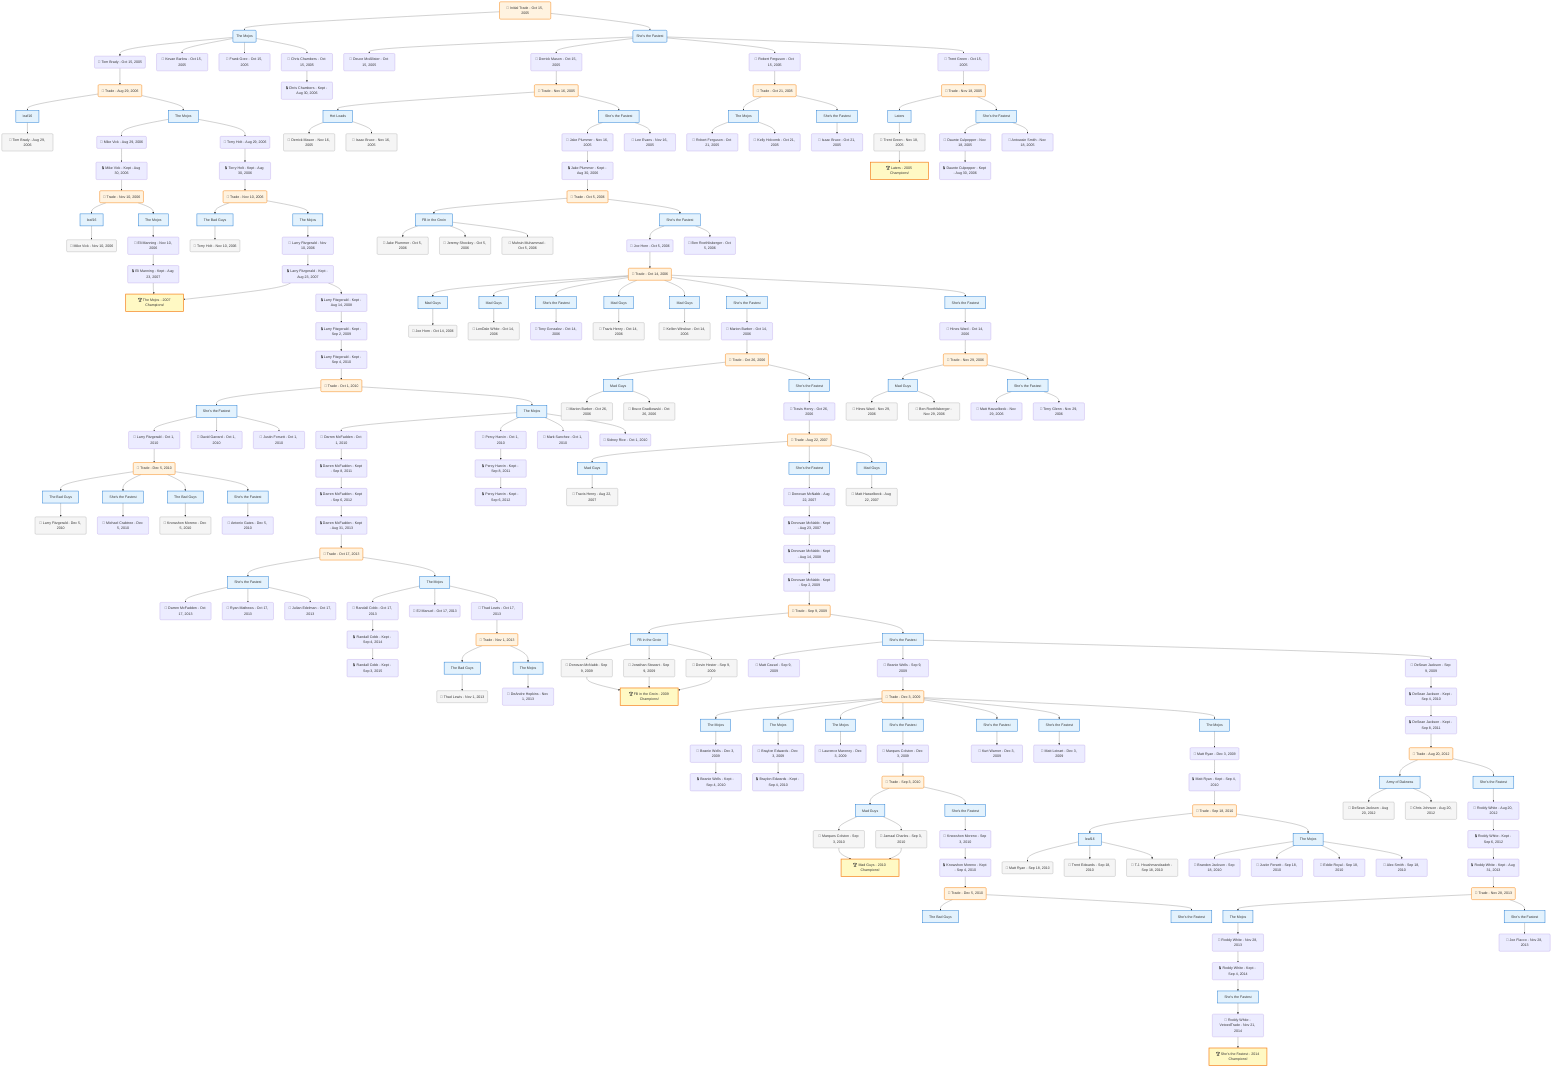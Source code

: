 flowchart TD

    TRADE_MAIN("🔄 Initial Trade - Oct 15, 2005")
    TEAM_1("The Mojos")
    TEAM_2("She's the Fastest")
    NODE_8b33942d-0a32-467b-8e67-02066c38937a("🔄 Tom Brady - Oct 15, 2005")
    TRADE_4b4200bc-f4f8-4c0a-91e9-3bcf023a19fc_3("🔄 Trade - Aug 29, 2006")
    TEAM_66fb98f4-89a7-45f9-893a-b41d71e6249d_4["leaf16"]
    NODE_3b5c6ad6-6bc1-4c4a-9de7-34666e225c10("🔄 Tom Brady - Aug 29, 2006")
    TEAM_bbe2d0ad-54cf-4c22-be82-b2a5f262a157_5["The Mojos"]
    NODE_a84b1339-2222-46b2-afd2-1d93bebc3e81("🔄 Mike Vick - Aug 29, 2006")
    NODE_e09a943c-439e-4874-97cc-27a0539849ee("🔒 Mike Vick - Kept - Aug 30, 2006")
    TRADE_109bf4b3-f180-4367-966c-50c83ec2490f_6("🔄 Trade - Nov 10, 2006")
    TEAM_66fb98f4-89a7-45f9-893a-b41d71e6249d_7["leaf16"]
    NODE_f2609826-7228-491b-8c05-aa4dc79f68f8("🔄 Mike Vick - Nov 10, 2006")
    TEAM_bbe2d0ad-54cf-4c22-be82-b2a5f262a157_8["The Mojos"]
    NODE_25c0e312-1d80-422f-b66e-ea37f6225fb5("🔄 Eli Manning - Nov 10, 2006")
    NODE_710a7036-8feb-4856-86b9-8554d5786d8b("🔒 Eli Manning - Kept - Aug 23, 2007")
    CHAMP_bbe2d0ad-54cf-4c22-be82-b2a5f262a157_2007["🏆 The Mojos - 2007 Champions!"]
    NODE_731880e4-cb9b-41c6-ba9e-4b35c4064782("🔄 Torry Holt - Aug 29, 2006")
    NODE_15247276-3382-46fb-aa1a-183d84bb0e5d("🔒 Torry Holt - Kept - Aug 30, 2006")
    TRADE_553b179f-cd1e-435a-9f58-73cabe07cfb3_9("🔄 Trade - Nov 10, 2006")
    TEAM_b2220d1a-ff75-4622-9757-09978901110f_10["The Bad Guys"]
    NODE_5913711f-565c-4557-a6b6-703a0e148e7a("🔄 Torry Holt - Nov 10, 2006")
    TEAM_bbe2d0ad-54cf-4c22-be82-b2a5f262a157_11["The Mojos"]
    NODE_f43d9966-ec93-493a-bf1f-a57647503df6("🔄 Larry Fitzgerald - Nov 10, 2006")
    NODE_e3de0f00-da8f-4d74-a807-e42afaf8d1ed("🔒 Larry Fitzgerald - Kept - Aug 23, 2007")
    NODE_28625c3f-2ed6-4494-a276-d2f7de5e6cdc("🔒 Larry Fitzgerald - Kept - Aug 14, 2008")
    NODE_182f6459-7248-4dd9-b247-d6f17058763b("🔒 Larry Fitzgerald - Kept - Sep 2, 2009")
    NODE_a7973547-9208-4aa1-ad35-38cf3dc7f497("🔒 Larry Fitzgerald - Kept - Sep 4, 2010")
    TRADE_b912a7e1-f712-428f-b96f-f4ca751967c5_12("🔄 Trade - Oct 1, 2010")
    TEAM_4449259f-64af-44fd-9235-1facc0926234_13["She's the Fastest"]
    NODE_d82edf8c-a777-4f74-b05d-178830a17663("🔄 Larry Fitzgerald - Oct 1, 2010")
    TRADE_7079c566-1aef-449d-80e3-81013e223777_14("🔄 Trade - Dec 5, 2010")
    TEAM_b2220d1a-ff75-4622-9757-09978901110f_15["The Bad Guys"]
    NODE_fbf9d819-d0b8-4ee4-afe1-0b279afe083d("🔄 Larry Fitzgerald - Dec 5, 2010")
    TEAM_4449259f-64af-44fd-9235-1facc0926234_16["She's the Fastest"]
    NODE_3f49242f-c13a-4378-b163-959d8092b13e("🔄 Michael Crabtree - Dec 5, 2010")
    TEAM_b2220d1a-ff75-4622-9757-09978901110f_17["The Bad Guys"]
    NODE_e3eeb034-e4c6-4be5-a812-b2c48eba0d53("🔄 Knowshon Moreno - Dec 5, 2010")
    TEAM_4449259f-64af-44fd-9235-1facc0926234_18["She's the Fastest"]
    NODE_e2188277-78ab-4766-9782-da39ab3295ef("🔄 Antonio Gates - Dec 5, 2010")
    NODE_949e5354-5967-4fa6-b67a-55ce24647446("🔄 David Garrard - Oct 1, 2010")
    NODE_85957a1a-4a31-4091-be02-d15f3e4c6ec6("🔄 Justin Forsett - Oct 1, 2010")
    TEAM_bbe2d0ad-54cf-4c22-be82-b2a5f262a157_19["The Mojos"]
    NODE_b503a368-d959-4481-81c6-0c91653820ea("🔄 Darren McFadden - Oct 1, 2010")
    NODE_1e66d3f2-a4e9-4c56-ac69-2a0532061193("🔒 Darren McFadden - Kept - Sep 8, 2011")
    NODE_85fd0ddf-e8e8-45e7-8114-54ae3e83b693("🔒 Darren McFadden - Kept - Sep 6, 2012")
    NODE_ed4f642a-6143-4489-834f-2eada703da8d("🔒 Darren McFadden - Kept - Aug 31, 2013")
    TRADE_fcf10500-db02-46a8-9a89-c4a2d85815fc_20("🔄 Trade - Oct 17, 2013")
    TEAM_4449259f-64af-44fd-9235-1facc0926234_21["She's the Fastest"]
    NODE_e0606256-17cf-4b6e-a9c9-649c69a2e1f5("🔄 Darren McFadden - Oct 17, 2013")
    NODE_dbb052b9-7c33-4309-8cf1-635d44e8929f("🔄 Ryan Mathews - Oct 17, 2013")
    NODE_f4da4534-c65e-4015-90d4-99025dc618f4("🔄 Julian Edelman - Oct 17, 2013")
    TEAM_bbe2d0ad-54cf-4c22-be82-b2a5f262a157_22["The Mojos"]
    NODE_c9c07495-9341-48a1-9037-3a2f269c5633("🔄 Randall Cobb - Oct 17, 2013")
    NODE_599446cb-453b-4fa0-9722-ef2ea988e862("🔒 Randall Cobb - Kept - Sep 4, 2014")
    NODE_3468982c-1bdb-491c-974c-b98b632da158("🔒 Randall Cobb - Kept - Sep 3, 2015")
    NODE_9064ca18-2fbc-44cf-a0ca-6489e618ef0e("🔄 EJ Manuel - Oct 17, 2013")
    NODE_3f7a46b8-b3e8-43a4-b9dc-7647ac155a92("🔄 Thad Lewis - Oct 17, 2013")
    TRADE_01cecce7-cf44-4d89-80e9-3f971004b6f3_23("🔄 Trade - Nov 1, 2013")
    TEAM_b2220d1a-ff75-4622-9757-09978901110f_24["The Bad Guys"]
    NODE_05a77ff3-0f86-4627-b21e-edbadb171cc0("🔄 Thad Lewis - Nov 1, 2013")
    TEAM_bbe2d0ad-54cf-4c22-be82-b2a5f262a157_25["The Mojos"]
    NODE_b532eb5d-66b5-421b-8217-c60a7dbd7cd4("🔄 DeAndre Hopkins - Nov 1, 2013")
    NODE_45443069-9936-4f80-9a63-3de717fa9d3c("🔄 Percy Harvin - Oct 1, 2010")
    NODE_50823ba7-04fb-430e-90ed-ee4c9e4271e4("🔒 Percy Harvin - Kept - Sep 8, 2011")
    NODE_af9777ac-99ff-4f9d-8fd6-c89871de65a2("🔒 Percy Harvin - Kept - Sep 6, 2012")
    NODE_c78877d5-09d8-421e-96de-93ea06634f23("🔄 Mark Sanchez - Oct 1, 2010")
    NODE_182ca3fb-4bcb-46b2-a0d5-ed597f5ca5c0("🔄 Sidney Rice - Oct 1, 2010")
    NODE_7b796b96-f948-4ab7-80ca-1763b1f70b23("🔄 Deuce McAllister - Oct 15, 2005")
    NODE_b95df2c3-bb8a-4c0a-b8d9-2f98268c8636("🔄 Derrick Mason - Oct 15, 2005")
    TRADE_481a314d-2bf1-4e89-b525-27336309fb27_26("🔄 Trade - Nov 16, 2005")
    TEAM_8e9f18ff-62c3-40e8-bb10-32f74cf4ee33_27["Hot Loads"]
    NODE_b6e4e873-9023-4563-8c44-ce1008afc077("🔄 Derrick Mason - Nov 16, 2005")
    NODE_91e1931d-f9b7-453e-aa07-7162e3caa4c2("🔄 Isaac Bruce - Nov 16, 2005")
    TEAM_4449259f-64af-44fd-9235-1facc0926234_28["She's the Fastest"]
    NODE_dd9740e3-ccfd-4b02-bbff-1935a00722bb("🔄 Jake Plummer - Nov 16, 2005")
    NODE_9fabe81e-5e0c-42d7-8375-c211189eb514("🔒 Jake Plummer - Kept - Aug 30, 2006")
    TRADE_ec8047e7-9914-4c8f-8182-dfe15f74e699_29("🔄 Trade - Oct 5, 2006")
    TEAM_f483ecf1-cd17-4991-854b-e52dfc957b45_30["FB in the Groin"]
    NODE_69ecdbbe-6332-4926-9a78-c7965cbc96dc("🔄 Jake Plummer - Oct 5, 2006")
    NODE_c57e70ab-6f35-4286-b3f0-13b79a160e15("🔄 Jeremy Shockey - Oct 5, 2006")
    NODE_444c6e1b-4de0-497e-bb5f-f65850abe6c6("🔄 Muhsin Muhammad - Oct 5, 2006")
    TEAM_4449259f-64af-44fd-9235-1facc0926234_31["She's the Fastest"]
    NODE_b3d96c99-6169-4838-a146-0ccb6553a40f("🔄 Joe Horn - Oct 5, 2006")
    TRADE_ce20ada5-488c-42bb-81ff-654bf10c775e_32("🔄 Trade - Oct 14, 2006")
    TEAM_f5908944-6efd-40eb-af54-6c53004e0e2f_33["Mad Guys"]
    NODE_2d5e163c-cf82-4f0c-b2b0-928482ea4ad2("🔄 Joe Horn - Oct 14, 2006")
    TEAM_f5908944-6efd-40eb-af54-6c53004e0e2f_34["Mad Guys"]
    NODE_f2a49ad0-9bef-4fd1-94ed-61651a84658b("🔄 LenDale White - Oct 14, 2006")
    TEAM_4449259f-64af-44fd-9235-1facc0926234_35["She's the Fastest"]
    NODE_318494ea-3c4e-4311-aae1-6262e1d62dd2("🔄 Tony Gonzalez - Oct 14, 2006")
    TEAM_f5908944-6efd-40eb-af54-6c53004e0e2f_36["Mad Guys"]
    NODE_282956be-e712-4df6-843a-9d92485c0ae4("🔄 Travis Henry - Oct 14, 2006")
    TEAM_f5908944-6efd-40eb-af54-6c53004e0e2f_37["Mad Guys"]
    NODE_226cc31f-fa1b-4444-9edd-d799c92a88af("🔄 Kellen Winslow - Oct 14, 2006")
    TEAM_4449259f-64af-44fd-9235-1facc0926234_38["She's the Fastest"]
    NODE_76fc29b7-369e-4798-8eac-eaa63e814539("🔄 Marion Barber - Oct 14, 2006")
    TRADE_5d3bc4a9-4882-4228-a856-7e54ae8aafc2_39("🔄 Trade - Oct 26, 2006")
    TEAM_f5908944-6efd-40eb-af54-6c53004e0e2f_40["Mad Guys"]
    NODE_1977b820-e794-4826-a87e-c7ab3bffeb05("🔄 Marion Barber - Oct 26, 2006")
    NODE_48b9675f-7bae-44b9-a520-04d629791a34("🔄 Bruce Gradkowski - Oct 26, 2006")
    TEAM_4449259f-64af-44fd-9235-1facc0926234_41["She's the Fastest"]
    NODE_6372070f-eeba-4284-a58b-94618802e524("🔄 Travis Henry - Oct 26, 2006")
    TRADE_308eb20b-53a3-4f9b-966d-71bfd7563fae_42("🔄 Trade - Aug 22, 2007")
    TEAM_f5908944-6efd-40eb-af54-6c53004e0e2f_43["Mad Guys"]
    NODE_5040ed8f-9252-42e7-8404-b38608ad1d57("🔄 Travis Henry - Aug 22, 2007")
    TEAM_4449259f-64af-44fd-9235-1facc0926234_44["She's the Fastest"]
    NODE_785862b2-4564-4496-aacf-45ba6c83093f("🔄 Donovan McNabb - Aug 22, 2007")
    NODE_6d0e067b-138d-4c48-a5a8-b1066288bdf3("🔒 Donovan McNabb - Kept - Aug 23, 2007")
    NODE_f4f33216-fc5e-425e-a2da-c957a8101213("🔒 Donovan McNabb - Kept - Aug 14, 2008")
    NODE_566b66a0-df77-4a32-a603-975b992e6062("🔒 Donovan McNabb - Kept - Sep 2, 2009")
    TRADE_d64744f2-649c-41d8-81d6-cb12408f9a20_45("🔄 Trade - Sep 9, 2009")
    TEAM_f483ecf1-cd17-4991-854b-e52dfc957b45_46["FB in the Groin"]
    NODE_3128e3d6-ada1-4ddc-99ad-add55e2d292b("🔄 Donovan McNabb - Sep 9, 2009")
    CHAMP_f483ecf1-cd17-4991-854b-e52dfc957b45_2009["🏆 FB in the Groin - 2009 Champions!"]
    NODE_15682633-4c98-4792-b4d5-ef220e682543("🔄 Jonathan Stewart - Sep 9, 2009")
    NODE_2506304d-9aeb-4778-8bbb-feb1241129b8("🔄 Devin Hester - Sep 9, 2009")
    TEAM_4449259f-64af-44fd-9235-1facc0926234_47["She's the Fastest"]
    NODE_da366052-1793-4ec3-aeef-e2d58fcebf07("🔄 Matt Cassel - Sep 9, 2009")
    NODE_6dd1fdfd-8b13-4c36-b124-f5bc0932f73f("🔄 Beanie Wells - Sep 9, 2009")
    TRADE_e8c7b327-7c15-4132-8918-1ccb803d3cb3_48("🔄 Trade - Dec 3, 2009")
    TEAM_bbe2d0ad-54cf-4c22-be82-b2a5f262a157_49["The Mojos"]
    NODE_fb21570f-4fa7-4277-b242-752759ecd6ca("🔄 Beanie Wells - Dec 3, 2009")
    NODE_8c91506f-452a-42e9-95e9-16b27182ce5f("🔒 Beanie Wells - Kept - Sep 4, 2010")
    TEAM_bbe2d0ad-54cf-4c22-be82-b2a5f262a157_50["The Mojos"]
    NODE_8ad98370-e765-4528-899b-039fc791b409("🔄 Braylon Edwards - Dec 3, 2009")
    NODE_0a4c2ffa-7302-48b4-9754-171fc5704b60("🔒 Braylon Edwards - Kept - Sep 4, 2010")
    TEAM_bbe2d0ad-54cf-4c22-be82-b2a5f262a157_51["The Mojos"]
    NODE_16e44121-7fef-4e60-a4d8-39d87a019805("🔄 Laurence Maroney - Dec 3, 2009")
    TEAM_4449259f-64af-44fd-9235-1facc0926234_52["She's the Fastest"]
    NODE_8f183324-b3dc-46b4-bbe0-76f206cb24ee("🔄 Marques Colston - Dec 3, 2009")
    TRADE_664c0593-08b2-4014-96b5-f9505dd0abcf_53("🔄 Trade - Sep 3, 2010")
    TEAM_f5908944-6efd-40eb-af54-6c53004e0e2f_54["Mad Guys"]
    NODE_95e1e39b-1714-410c-9892-ac5cc4bc5223("🔄 Marques Colston - Sep 3, 2010")
    CHAMP_f5908944-6efd-40eb-af54-6c53004e0e2f_2010["🏆 Mad Guys - 2010 Champions!"]
    NODE_281c90e5-f919-4693-8733-eee9f5c6f6da("🔄 Jamaal Charles - Sep 3, 2010")
    TEAM_4449259f-64af-44fd-9235-1facc0926234_55["She's the Fastest"]
    NODE_fd02085d-71ad-46e1-b7cc-06f45da9eb89("🔄 Knowshon Moreno - Sep 3, 2010")
    NODE_27d92d64-f467-4a04-b71b-391a2d495356("🔒 Knowshon Moreno - Kept - Sep 4, 2010")
    TRADE_7079c566-1aef-449d-80e3-81013e223777_56("🔄 Trade - Dec 5, 2010")
    TEAM_b2220d1a-ff75-4622-9757-09978901110f_57["The Bad Guys"]
    TEAM_4449259f-64af-44fd-9235-1facc0926234_58["She's the Fastest"]
    TEAM_4449259f-64af-44fd-9235-1facc0926234_59["She's the Fastest"]
    NODE_6bc2416f-f57e-4b16-8235-be0b7609e651("🔄 Kurt Warner - Dec 3, 2009")
    TEAM_4449259f-64af-44fd-9235-1facc0926234_60["She's the Fastest"]
    NODE_1ef12492-61ee-4b66-bd62-daa01556b535("🔄 Matt Leinart - Dec 3, 2009")
    TEAM_bbe2d0ad-54cf-4c22-be82-b2a5f262a157_61["The Mojos"]
    NODE_7ae52589-c36b-4b14-8fb9-f6b745ba608d("🔄 Matt Ryan - Dec 3, 2009")
    NODE_161c3409-60e1-4aaa-a9c8-78ec3f57e898("🔒 Matt Ryan - Kept - Sep 4, 2010")
    TRADE_4bbf1d58-12a6-4f34-b39a-af8e032b72b1_62("🔄 Trade - Sep 18, 2010")
    TEAM_66fb98f4-89a7-45f9-893a-b41d71e6249d_63["leaf16"]
    NODE_19910a83-4078-4194-bf9c-f51e4dc0a7fe("🔄 Matt Ryan - Sep 18, 2010")
    NODE_e2c3cc88-b1fa-4094-a03a-88fcbc82beda("🔄 Trent Edwards - Sep 18, 2010")
    NODE_5d7f1b23-3cbe-40d1-8a53-cfabf2c11ae7("🔄 T.J. Houshmandzadeh - Sep 18, 2010")
    TEAM_bbe2d0ad-54cf-4c22-be82-b2a5f262a157_64["The Mojos"]
    NODE_787723d5-5196-4781-83d5-7baf38a62a57("🔄 Brandon Jackson - Sep 18, 2010")
    NODE_265a865d-2e60-4f9e-8250-bc06479d8608("🔄 Justin Forsett - Sep 18, 2010")
    NODE_786c9658-b74e-4b67-b7ad-c6db74f9a065("🔄 Eddie Royal - Sep 18, 2010")
    NODE_f5beb189-2b39-41a8-8a01-d03d8829c310("🔄 Alex Smith - Sep 18, 2010")
    NODE_620b330b-81b8-4a9f-9476-febda8d1f7e0("🔄 DeSean Jackson - Sep 9, 2009")
    NODE_4108947d-3fba-4cd0-b690-a74622f6719b("🔒 DeSean Jackson - Kept - Sep 4, 2010")
    NODE_847cf1ae-bc2d-47d1-a1e7-f5ebcd390247("🔒 DeSean Jackson - Kept - Sep 8, 2011")
    TRADE_776f10c8-b633-44f1-9b69-2c1a3e3960a8_65("🔄 Trade - Aug 20, 2012")
    TEAM_40f7599b-e68f-4bf4-9553-bf7e10924635_66["Army of Dakness"]
    NODE_f91646d3-8672-4501-84ce-fee2f323f2a6("🔄 DeSean Jackson - Aug 20, 2012")
    NODE_0b176d9f-318c-441e-bec5-2f4e158dfe93("🔄 Chris Johnson - Aug 20, 2012")
    TEAM_4449259f-64af-44fd-9235-1facc0926234_67["She's the Fastest"]
    NODE_5014c5ff-0cc0-477c-8366-0057daba9002("🔄 Roddy White - Aug 20, 2012")
    NODE_b73ba180-9d18-48a1-b198-dd22f915a95f("🔒 Roddy White - Kept - Sep 6, 2012")
    NODE_3bb6ed06-96a5-4ace-89d9-8d7919d0dae1("🔒 Roddy White - Kept - Aug 31, 2013")
    TRADE_0ded9ddb-c05f-4690-885f-7c5615a42e55_68("🔄 Trade - Nov 28, 2013")
    TEAM_bbe2d0ad-54cf-4c22-be82-b2a5f262a157_69["The Mojos"]
    NODE_4f5d45ce-ecc7-4ae4-a143-0b055f240c09("🔄 Roddy White - Nov 28, 2013")
    NODE_a1f67030-e285-43fa-a007-7bc0e573655e("🔒 Roddy White - Kept - Sep 4, 2014")
    TEAM_4449259f-64af-44fd-9235-1facc0926234_70["She's the Fastest"]
    NODE_3ee4cb8a-9d7d-4301-bf15-53b630ff2cbd("🔹 Roddy White - VetoedTrade - Nov 21, 2014")
    CHAMP_4449259f-64af-44fd-9235-1facc0926234_2014["🏆 She's the Fastest - 2014 Champions!"]
    TEAM_4449259f-64af-44fd-9235-1facc0926234_71["She's the Fastest"]
    NODE_d8b30ecd-e75e-4fa9-a32d-edb51a22a96e("🔄 Joe Flacco - Nov 28, 2013")
    TEAM_f5908944-6efd-40eb-af54-6c53004e0e2f_72["Mad Guys"]
    NODE_06b4815b-97ba-4f51-8303-f5cfed55f7a3("🔄 Matt Hasselbeck - Aug 22, 2007")
    TEAM_4449259f-64af-44fd-9235-1facc0926234_73["She's the Fastest"]
    NODE_fd2f47c1-8ed6-4c4d-92c5-fa95074e6f3b("🔄 Hines Ward - Oct 14, 2006")
    TRADE_06fb8c3a-33af-4b79-ab48-d50c700a376b_74("🔄 Trade - Nov 29, 2006")
    TEAM_f5908944-6efd-40eb-af54-6c53004e0e2f_75["Mad Guys"]
    NODE_bdd103d9-e937-4bd8-b04e-546096a292a3("🔄 Hines Ward - Nov 29, 2006")
    NODE_58f26ffa-7c76-48c0-a511-e4ad4db00d53("🔄 Ben Roethlisberger - Nov 29, 2006")
    TEAM_4449259f-64af-44fd-9235-1facc0926234_76["She's the Fastest"]
    NODE_ba802b4a-92bf-43a5-ba4e-92405ba533ed("🔄 Matt Hasselbeck - Nov 29, 2006")
    NODE_26eb6b05-5762-4b25-8cba-d62d74e4bc48("🔄 Terry Glenn - Nov 29, 2006")
    NODE_5641278b-5d11-44ac-bd94-4078d5654562("🔄 Ben Roethlisberger - Oct 5, 2006")
    NODE_920ec44a-401f-4b74-b240-5a0ec0fbc8bb("🔄 Lee Evans - Nov 16, 2005")
    NODE_6b9d65bd-2e53-465e-a1ab-468244ef1558("🔄 Robert Ferguson - Oct 15, 2005")
    TRADE_1cf50cbf-9ec0-4288-a07c-24c63552f784_77("🔄 Trade - Oct 21, 2005")
    TEAM_bbe2d0ad-54cf-4c22-be82-b2a5f262a157_78["The Mojos"]
    NODE_fe76140e-27cf-4bd3-b9b3-c917e074d4b9("🔄 Robert Ferguson - Oct 21, 2005")
    NODE_2231d014-4a4b-411d-8997-bd39ce98bf2c("🔄 Kelly Holcomb - Oct 21, 2005")
    TEAM_4449259f-64af-44fd-9235-1facc0926234_79["She's the Fastest"]
    NODE_e17e06b6-a265-45cc-89e7-a0e8c9608cac("🔄 Isaac Bruce - Oct 21, 2005")
    NODE_fde3e885-4394-421c-aec6-8300e3bdc0b1("🔄 Trent Green - Oct 15, 2005")
    TRADE_827e2df3-a5f0-440e-b717-91eaebf821cd_80("🔄 Trade - Nov 18, 2005")
    TEAM_825928a9-7194-43aa-b7ae-fc78c2510b16_81["Laters"]
    NODE_e596635c-f617-4bfe-a16b-8d4585549004("🔄 Trent Green - Nov 18, 2005")
    CHAMP_825928a9-7194-43aa-b7ae-fc78c2510b16_2005["🏆 Laters - 2005 Champions!"]
    TEAM_4449259f-64af-44fd-9235-1facc0926234_82["She's the Fastest"]
    NODE_5ab5eff2-8bb5-4004-b255-51849d4c8465("🔄 Daunte Culpepper - Nov 18, 2005")
    NODE_669e3933-9be8-430f-9abd-a64c20c79f47("🔒 Daunte Culpepper - Kept - Aug 30, 2006")
    NODE_5cb43d92-7613-4633-8131-e1f703ca05ea("🔄 Antowain Smith - Nov 18, 2005")
    NODE_b74de993-7349-4e20-ae5c-8f8462f831ff("🔄 Kevan Barlow - Oct 15, 2005")
    NODE_d84435b0-f7f9-494c-a91c-c4f75add7031("🔄 Frank Gore - Oct 15, 2005")
    NODE_5d13be28-54e5-4ffc-8e48-d3a0c871123f("🔄 Chris Chambers - Oct 15, 2005")
    NODE_45c2ddb3-c1e7-4b22-9ce9-e7a54ad23562("🔒 Chris Chambers - Kept - Aug 30, 2006")

    TRADE_MAIN --> TEAM_1
    TRADE_MAIN --> TEAM_2
    TEAM_1 --> NODE_8b33942d-0a32-467b-8e67-02066c38937a
    NODE_8b33942d-0a32-467b-8e67-02066c38937a --> TRADE_4b4200bc-f4f8-4c0a-91e9-3bcf023a19fc_3
    TRADE_4b4200bc-f4f8-4c0a-91e9-3bcf023a19fc_3 --> TEAM_66fb98f4-89a7-45f9-893a-b41d71e6249d_4
    TEAM_66fb98f4-89a7-45f9-893a-b41d71e6249d_4 --> NODE_3b5c6ad6-6bc1-4c4a-9de7-34666e225c10
    TRADE_4b4200bc-f4f8-4c0a-91e9-3bcf023a19fc_3 --> TEAM_bbe2d0ad-54cf-4c22-be82-b2a5f262a157_5
    TEAM_bbe2d0ad-54cf-4c22-be82-b2a5f262a157_5 --> NODE_a84b1339-2222-46b2-afd2-1d93bebc3e81
    NODE_a84b1339-2222-46b2-afd2-1d93bebc3e81 --> NODE_e09a943c-439e-4874-97cc-27a0539849ee
    NODE_e09a943c-439e-4874-97cc-27a0539849ee --> TRADE_109bf4b3-f180-4367-966c-50c83ec2490f_6
    TRADE_109bf4b3-f180-4367-966c-50c83ec2490f_6 --> TEAM_66fb98f4-89a7-45f9-893a-b41d71e6249d_7
    TEAM_66fb98f4-89a7-45f9-893a-b41d71e6249d_7 --> NODE_f2609826-7228-491b-8c05-aa4dc79f68f8
    TRADE_109bf4b3-f180-4367-966c-50c83ec2490f_6 --> TEAM_bbe2d0ad-54cf-4c22-be82-b2a5f262a157_8
    TEAM_bbe2d0ad-54cf-4c22-be82-b2a5f262a157_8 --> NODE_25c0e312-1d80-422f-b66e-ea37f6225fb5
    NODE_25c0e312-1d80-422f-b66e-ea37f6225fb5 --> NODE_710a7036-8feb-4856-86b9-8554d5786d8b
    NODE_710a7036-8feb-4856-86b9-8554d5786d8b --> CHAMP_bbe2d0ad-54cf-4c22-be82-b2a5f262a157_2007
    TEAM_bbe2d0ad-54cf-4c22-be82-b2a5f262a157_5 --> NODE_731880e4-cb9b-41c6-ba9e-4b35c4064782
    NODE_731880e4-cb9b-41c6-ba9e-4b35c4064782 --> NODE_15247276-3382-46fb-aa1a-183d84bb0e5d
    NODE_15247276-3382-46fb-aa1a-183d84bb0e5d --> TRADE_553b179f-cd1e-435a-9f58-73cabe07cfb3_9
    TRADE_553b179f-cd1e-435a-9f58-73cabe07cfb3_9 --> TEAM_b2220d1a-ff75-4622-9757-09978901110f_10
    TEAM_b2220d1a-ff75-4622-9757-09978901110f_10 --> NODE_5913711f-565c-4557-a6b6-703a0e148e7a
    TRADE_553b179f-cd1e-435a-9f58-73cabe07cfb3_9 --> TEAM_bbe2d0ad-54cf-4c22-be82-b2a5f262a157_11
    TEAM_bbe2d0ad-54cf-4c22-be82-b2a5f262a157_11 --> NODE_f43d9966-ec93-493a-bf1f-a57647503df6
    NODE_f43d9966-ec93-493a-bf1f-a57647503df6 --> NODE_e3de0f00-da8f-4d74-a807-e42afaf8d1ed
    NODE_e3de0f00-da8f-4d74-a807-e42afaf8d1ed --> CHAMP_bbe2d0ad-54cf-4c22-be82-b2a5f262a157_2007
    NODE_e3de0f00-da8f-4d74-a807-e42afaf8d1ed --> NODE_28625c3f-2ed6-4494-a276-d2f7de5e6cdc
    NODE_28625c3f-2ed6-4494-a276-d2f7de5e6cdc --> NODE_182f6459-7248-4dd9-b247-d6f17058763b
    NODE_182f6459-7248-4dd9-b247-d6f17058763b --> NODE_a7973547-9208-4aa1-ad35-38cf3dc7f497
    NODE_a7973547-9208-4aa1-ad35-38cf3dc7f497 --> TRADE_b912a7e1-f712-428f-b96f-f4ca751967c5_12
    TRADE_b912a7e1-f712-428f-b96f-f4ca751967c5_12 --> TEAM_4449259f-64af-44fd-9235-1facc0926234_13
    TEAM_4449259f-64af-44fd-9235-1facc0926234_13 --> NODE_d82edf8c-a777-4f74-b05d-178830a17663
    NODE_d82edf8c-a777-4f74-b05d-178830a17663 --> TRADE_7079c566-1aef-449d-80e3-81013e223777_14
    TRADE_7079c566-1aef-449d-80e3-81013e223777_14 --> TEAM_b2220d1a-ff75-4622-9757-09978901110f_15
    TEAM_b2220d1a-ff75-4622-9757-09978901110f_15 --> NODE_fbf9d819-d0b8-4ee4-afe1-0b279afe083d
    TRADE_7079c566-1aef-449d-80e3-81013e223777_14 --> TEAM_4449259f-64af-44fd-9235-1facc0926234_16
    TEAM_4449259f-64af-44fd-9235-1facc0926234_16 --> NODE_3f49242f-c13a-4378-b163-959d8092b13e
    TRADE_7079c566-1aef-449d-80e3-81013e223777_14 --> TEAM_b2220d1a-ff75-4622-9757-09978901110f_17
    TEAM_b2220d1a-ff75-4622-9757-09978901110f_17 --> NODE_e3eeb034-e4c6-4be5-a812-b2c48eba0d53
    TRADE_7079c566-1aef-449d-80e3-81013e223777_14 --> TEAM_4449259f-64af-44fd-9235-1facc0926234_18
    TEAM_4449259f-64af-44fd-9235-1facc0926234_18 --> NODE_e2188277-78ab-4766-9782-da39ab3295ef
    TEAM_4449259f-64af-44fd-9235-1facc0926234_13 --> NODE_949e5354-5967-4fa6-b67a-55ce24647446
    TEAM_4449259f-64af-44fd-9235-1facc0926234_13 --> NODE_85957a1a-4a31-4091-be02-d15f3e4c6ec6
    TRADE_b912a7e1-f712-428f-b96f-f4ca751967c5_12 --> TEAM_bbe2d0ad-54cf-4c22-be82-b2a5f262a157_19
    TEAM_bbe2d0ad-54cf-4c22-be82-b2a5f262a157_19 --> NODE_b503a368-d959-4481-81c6-0c91653820ea
    NODE_b503a368-d959-4481-81c6-0c91653820ea --> NODE_1e66d3f2-a4e9-4c56-ac69-2a0532061193
    NODE_1e66d3f2-a4e9-4c56-ac69-2a0532061193 --> NODE_85fd0ddf-e8e8-45e7-8114-54ae3e83b693
    NODE_85fd0ddf-e8e8-45e7-8114-54ae3e83b693 --> NODE_ed4f642a-6143-4489-834f-2eada703da8d
    NODE_ed4f642a-6143-4489-834f-2eada703da8d --> TRADE_fcf10500-db02-46a8-9a89-c4a2d85815fc_20
    TRADE_fcf10500-db02-46a8-9a89-c4a2d85815fc_20 --> TEAM_4449259f-64af-44fd-9235-1facc0926234_21
    TEAM_4449259f-64af-44fd-9235-1facc0926234_21 --> NODE_e0606256-17cf-4b6e-a9c9-649c69a2e1f5
    TEAM_4449259f-64af-44fd-9235-1facc0926234_21 --> NODE_dbb052b9-7c33-4309-8cf1-635d44e8929f
    TEAM_4449259f-64af-44fd-9235-1facc0926234_21 --> NODE_f4da4534-c65e-4015-90d4-99025dc618f4
    TRADE_fcf10500-db02-46a8-9a89-c4a2d85815fc_20 --> TEAM_bbe2d0ad-54cf-4c22-be82-b2a5f262a157_22
    TEAM_bbe2d0ad-54cf-4c22-be82-b2a5f262a157_22 --> NODE_c9c07495-9341-48a1-9037-3a2f269c5633
    NODE_c9c07495-9341-48a1-9037-3a2f269c5633 --> NODE_599446cb-453b-4fa0-9722-ef2ea988e862
    NODE_599446cb-453b-4fa0-9722-ef2ea988e862 --> NODE_3468982c-1bdb-491c-974c-b98b632da158
    TEAM_bbe2d0ad-54cf-4c22-be82-b2a5f262a157_22 --> NODE_9064ca18-2fbc-44cf-a0ca-6489e618ef0e
    TEAM_bbe2d0ad-54cf-4c22-be82-b2a5f262a157_22 --> NODE_3f7a46b8-b3e8-43a4-b9dc-7647ac155a92
    NODE_3f7a46b8-b3e8-43a4-b9dc-7647ac155a92 --> TRADE_01cecce7-cf44-4d89-80e9-3f971004b6f3_23
    TRADE_01cecce7-cf44-4d89-80e9-3f971004b6f3_23 --> TEAM_b2220d1a-ff75-4622-9757-09978901110f_24
    TEAM_b2220d1a-ff75-4622-9757-09978901110f_24 --> NODE_05a77ff3-0f86-4627-b21e-edbadb171cc0
    TRADE_01cecce7-cf44-4d89-80e9-3f971004b6f3_23 --> TEAM_bbe2d0ad-54cf-4c22-be82-b2a5f262a157_25
    TEAM_bbe2d0ad-54cf-4c22-be82-b2a5f262a157_25 --> NODE_b532eb5d-66b5-421b-8217-c60a7dbd7cd4
    TEAM_bbe2d0ad-54cf-4c22-be82-b2a5f262a157_19 --> NODE_45443069-9936-4f80-9a63-3de717fa9d3c
    NODE_45443069-9936-4f80-9a63-3de717fa9d3c --> NODE_50823ba7-04fb-430e-90ed-ee4c9e4271e4
    NODE_50823ba7-04fb-430e-90ed-ee4c9e4271e4 --> NODE_af9777ac-99ff-4f9d-8fd6-c89871de65a2
    TEAM_bbe2d0ad-54cf-4c22-be82-b2a5f262a157_19 --> NODE_c78877d5-09d8-421e-96de-93ea06634f23
    TEAM_bbe2d0ad-54cf-4c22-be82-b2a5f262a157_19 --> NODE_182ca3fb-4bcb-46b2-a0d5-ed597f5ca5c0
    TEAM_2 --> NODE_7b796b96-f948-4ab7-80ca-1763b1f70b23
    TEAM_2 --> NODE_b95df2c3-bb8a-4c0a-b8d9-2f98268c8636
    NODE_b95df2c3-bb8a-4c0a-b8d9-2f98268c8636 --> TRADE_481a314d-2bf1-4e89-b525-27336309fb27_26
    TRADE_481a314d-2bf1-4e89-b525-27336309fb27_26 --> TEAM_8e9f18ff-62c3-40e8-bb10-32f74cf4ee33_27
    TEAM_8e9f18ff-62c3-40e8-bb10-32f74cf4ee33_27 --> NODE_b6e4e873-9023-4563-8c44-ce1008afc077
    TEAM_8e9f18ff-62c3-40e8-bb10-32f74cf4ee33_27 --> NODE_91e1931d-f9b7-453e-aa07-7162e3caa4c2
    TRADE_481a314d-2bf1-4e89-b525-27336309fb27_26 --> TEAM_4449259f-64af-44fd-9235-1facc0926234_28
    TEAM_4449259f-64af-44fd-9235-1facc0926234_28 --> NODE_dd9740e3-ccfd-4b02-bbff-1935a00722bb
    NODE_dd9740e3-ccfd-4b02-bbff-1935a00722bb --> NODE_9fabe81e-5e0c-42d7-8375-c211189eb514
    NODE_9fabe81e-5e0c-42d7-8375-c211189eb514 --> TRADE_ec8047e7-9914-4c8f-8182-dfe15f74e699_29
    TRADE_ec8047e7-9914-4c8f-8182-dfe15f74e699_29 --> TEAM_f483ecf1-cd17-4991-854b-e52dfc957b45_30
    TEAM_f483ecf1-cd17-4991-854b-e52dfc957b45_30 --> NODE_69ecdbbe-6332-4926-9a78-c7965cbc96dc
    TEAM_f483ecf1-cd17-4991-854b-e52dfc957b45_30 --> NODE_c57e70ab-6f35-4286-b3f0-13b79a160e15
    TEAM_f483ecf1-cd17-4991-854b-e52dfc957b45_30 --> NODE_444c6e1b-4de0-497e-bb5f-f65850abe6c6
    TRADE_ec8047e7-9914-4c8f-8182-dfe15f74e699_29 --> TEAM_4449259f-64af-44fd-9235-1facc0926234_31
    TEAM_4449259f-64af-44fd-9235-1facc0926234_31 --> NODE_b3d96c99-6169-4838-a146-0ccb6553a40f
    NODE_b3d96c99-6169-4838-a146-0ccb6553a40f --> TRADE_ce20ada5-488c-42bb-81ff-654bf10c775e_32
    TRADE_ce20ada5-488c-42bb-81ff-654bf10c775e_32 --> TEAM_f5908944-6efd-40eb-af54-6c53004e0e2f_33
    TEAM_f5908944-6efd-40eb-af54-6c53004e0e2f_33 --> NODE_2d5e163c-cf82-4f0c-b2b0-928482ea4ad2
    TRADE_ce20ada5-488c-42bb-81ff-654bf10c775e_32 --> TEAM_f5908944-6efd-40eb-af54-6c53004e0e2f_34
    TEAM_f5908944-6efd-40eb-af54-6c53004e0e2f_34 --> NODE_f2a49ad0-9bef-4fd1-94ed-61651a84658b
    TRADE_ce20ada5-488c-42bb-81ff-654bf10c775e_32 --> TEAM_4449259f-64af-44fd-9235-1facc0926234_35
    TEAM_4449259f-64af-44fd-9235-1facc0926234_35 --> NODE_318494ea-3c4e-4311-aae1-6262e1d62dd2
    TRADE_ce20ada5-488c-42bb-81ff-654bf10c775e_32 --> TEAM_f5908944-6efd-40eb-af54-6c53004e0e2f_36
    TEAM_f5908944-6efd-40eb-af54-6c53004e0e2f_36 --> NODE_282956be-e712-4df6-843a-9d92485c0ae4
    TRADE_ce20ada5-488c-42bb-81ff-654bf10c775e_32 --> TEAM_f5908944-6efd-40eb-af54-6c53004e0e2f_37
    TEAM_f5908944-6efd-40eb-af54-6c53004e0e2f_37 --> NODE_226cc31f-fa1b-4444-9edd-d799c92a88af
    TRADE_ce20ada5-488c-42bb-81ff-654bf10c775e_32 --> TEAM_4449259f-64af-44fd-9235-1facc0926234_38
    TEAM_4449259f-64af-44fd-9235-1facc0926234_38 --> NODE_76fc29b7-369e-4798-8eac-eaa63e814539
    NODE_76fc29b7-369e-4798-8eac-eaa63e814539 --> TRADE_5d3bc4a9-4882-4228-a856-7e54ae8aafc2_39
    TRADE_5d3bc4a9-4882-4228-a856-7e54ae8aafc2_39 --> TEAM_f5908944-6efd-40eb-af54-6c53004e0e2f_40
    TEAM_f5908944-6efd-40eb-af54-6c53004e0e2f_40 --> NODE_1977b820-e794-4826-a87e-c7ab3bffeb05
    TEAM_f5908944-6efd-40eb-af54-6c53004e0e2f_40 --> NODE_48b9675f-7bae-44b9-a520-04d629791a34
    TRADE_5d3bc4a9-4882-4228-a856-7e54ae8aafc2_39 --> TEAM_4449259f-64af-44fd-9235-1facc0926234_41
    TEAM_4449259f-64af-44fd-9235-1facc0926234_41 --> NODE_6372070f-eeba-4284-a58b-94618802e524
    NODE_6372070f-eeba-4284-a58b-94618802e524 --> TRADE_308eb20b-53a3-4f9b-966d-71bfd7563fae_42
    TRADE_308eb20b-53a3-4f9b-966d-71bfd7563fae_42 --> TEAM_f5908944-6efd-40eb-af54-6c53004e0e2f_43
    TEAM_f5908944-6efd-40eb-af54-6c53004e0e2f_43 --> NODE_5040ed8f-9252-42e7-8404-b38608ad1d57
    TRADE_308eb20b-53a3-4f9b-966d-71bfd7563fae_42 --> TEAM_4449259f-64af-44fd-9235-1facc0926234_44
    TEAM_4449259f-64af-44fd-9235-1facc0926234_44 --> NODE_785862b2-4564-4496-aacf-45ba6c83093f
    NODE_785862b2-4564-4496-aacf-45ba6c83093f --> NODE_6d0e067b-138d-4c48-a5a8-b1066288bdf3
    NODE_6d0e067b-138d-4c48-a5a8-b1066288bdf3 --> NODE_f4f33216-fc5e-425e-a2da-c957a8101213
    NODE_f4f33216-fc5e-425e-a2da-c957a8101213 --> NODE_566b66a0-df77-4a32-a603-975b992e6062
    NODE_566b66a0-df77-4a32-a603-975b992e6062 --> TRADE_d64744f2-649c-41d8-81d6-cb12408f9a20_45
    TRADE_d64744f2-649c-41d8-81d6-cb12408f9a20_45 --> TEAM_f483ecf1-cd17-4991-854b-e52dfc957b45_46
    TEAM_f483ecf1-cd17-4991-854b-e52dfc957b45_46 --> NODE_3128e3d6-ada1-4ddc-99ad-add55e2d292b
    NODE_3128e3d6-ada1-4ddc-99ad-add55e2d292b --> CHAMP_f483ecf1-cd17-4991-854b-e52dfc957b45_2009
    TEAM_f483ecf1-cd17-4991-854b-e52dfc957b45_46 --> NODE_15682633-4c98-4792-b4d5-ef220e682543
    NODE_15682633-4c98-4792-b4d5-ef220e682543 --> CHAMP_f483ecf1-cd17-4991-854b-e52dfc957b45_2009
    TEAM_f483ecf1-cd17-4991-854b-e52dfc957b45_46 --> NODE_2506304d-9aeb-4778-8bbb-feb1241129b8
    NODE_2506304d-9aeb-4778-8bbb-feb1241129b8 --> CHAMP_f483ecf1-cd17-4991-854b-e52dfc957b45_2009
    TRADE_d64744f2-649c-41d8-81d6-cb12408f9a20_45 --> TEAM_4449259f-64af-44fd-9235-1facc0926234_47
    TEAM_4449259f-64af-44fd-9235-1facc0926234_47 --> NODE_da366052-1793-4ec3-aeef-e2d58fcebf07
    TEAM_4449259f-64af-44fd-9235-1facc0926234_47 --> NODE_6dd1fdfd-8b13-4c36-b124-f5bc0932f73f
    NODE_6dd1fdfd-8b13-4c36-b124-f5bc0932f73f --> TRADE_e8c7b327-7c15-4132-8918-1ccb803d3cb3_48
    TRADE_e8c7b327-7c15-4132-8918-1ccb803d3cb3_48 --> TEAM_bbe2d0ad-54cf-4c22-be82-b2a5f262a157_49
    TEAM_bbe2d0ad-54cf-4c22-be82-b2a5f262a157_49 --> NODE_fb21570f-4fa7-4277-b242-752759ecd6ca
    NODE_fb21570f-4fa7-4277-b242-752759ecd6ca --> NODE_8c91506f-452a-42e9-95e9-16b27182ce5f
    TRADE_e8c7b327-7c15-4132-8918-1ccb803d3cb3_48 --> TEAM_bbe2d0ad-54cf-4c22-be82-b2a5f262a157_50
    TEAM_bbe2d0ad-54cf-4c22-be82-b2a5f262a157_50 --> NODE_8ad98370-e765-4528-899b-039fc791b409
    NODE_8ad98370-e765-4528-899b-039fc791b409 --> NODE_0a4c2ffa-7302-48b4-9754-171fc5704b60
    TRADE_e8c7b327-7c15-4132-8918-1ccb803d3cb3_48 --> TEAM_bbe2d0ad-54cf-4c22-be82-b2a5f262a157_51
    TEAM_bbe2d0ad-54cf-4c22-be82-b2a5f262a157_51 --> NODE_16e44121-7fef-4e60-a4d8-39d87a019805
    TRADE_e8c7b327-7c15-4132-8918-1ccb803d3cb3_48 --> TEAM_4449259f-64af-44fd-9235-1facc0926234_52
    TEAM_4449259f-64af-44fd-9235-1facc0926234_52 --> NODE_8f183324-b3dc-46b4-bbe0-76f206cb24ee
    NODE_8f183324-b3dc-46b4-bbe0-76f206cb24ee --> TRADE_664c0593-08b2-4014-96b5-f9505dd0abcf_53
    TRADE_664c0593-08b2-4014-96b5-f9505dd0abcf_53 --> TEAM_f5908944-6efd-40eb-af54-6c53004e0e2f_54
    TEAM_f5908944-6efd-40eb-af54-6c53004e0e2f_54 --> NODE_95e1e39b-1714-410c-9892-ac5cc4bc5223
    NODE_95e1e39b-1714-410c-9892-ac5cc4bc5223 --> CHAMP_f5908944-6efd-40eb-af54-6c53004e0e2f_2010
    TEAM_f5908944-6efd-40eb-af54-6c53004e0e2f_54 --> NODE_281c90e5-f919-4693-8733-eee9f5c6f6da
    NODE_281c90e5-f919-4693-8733-eee9f5c6f6da --> CHAMP_f5908944-6efd-40eb-af54-6c53004e0e2f_2010
    TRADE_664c0593-08b2-4014-96b5-f9505dd0abcf_53 --> TEAM_4449259f-64af-44fd-9235-1facc0926234_55
    TEAM_4449259f-64af-44fd-9235-1facc0926234_55 --> NODE_fd02085d-71ad-46e1-b7cc-06f45da9eb89
    NODE_fd02085d-71ad-46e1-b7cc-06f45da9eb89 --> NODE_27d92d64-f467-4a04-b71b-391a2d495356
    NODE_27d92d64-f467-4a04-b71b-391a2d495356 --> TRADE_7079c566-1aef-449d-80e3-81013e223777_56
    TRADE_7079c566-1aef-449d-80e3-81013e223777_56 --> TEAM_b2220d1a-ff75-4622-9757-09978901110f_57
    TRADE_7079c566-1aef-449d-80e3-81013e223777_56 --> TEAM_4449259f-64af-44fd-9235-1facc0926234_58
    TRADE_e8c7b327-7c15-4132-8918-1ccb803d3cb3_48 --> TEAM_4449259f-64af-44fd-9235-1facc0926234_59
    TEAM_4449259f-64af-44fd-9235-1facc0926234_59 --> NODE_6bc2416f-f57e-4b16-8235-be0b7609e651
    TRADE_e8c7b327-7c15-4132-8918-1ccb803d3cb3_48 --> TEAM_4449259f-64af-44fd-9235-1facc0926234_60
    TEAM_4449259f-64af-44fd-9235-1facc0926234_60 --> NODE_1ef12492-61ee-4b66-bd62-daa01556b535
    TRADE_e8c7b327-7c15-4132-8918-1ccb803d3cb3_48 --> TEAM_bbe2d0ad-54cf-4c22-be82-b2a5f262a157_61
    TEAM_bbe2d0ad-54cf-4c22-be82-b2a5f262a157_61 --> NODE_7ae52589-c36b-4b14-8fb9-f6b745ba608d
    NODE_7ae52589-c36b-4b14-8fb9-f6b745ba608d --> NODE_161c3409-60e1-4aaa-a9c8-78ec3f57e898
    NODE_161c3409-60e1-4aaa-a9c8-78ec3f57e898 --> TRADE_4bbf1d58-12a6-4f34-b39a-af8e032b72b1_62
    TRADE_4bbf1d58-12a6-4f34-b39a-af8e032b72b1_62 --> TEAM_66fb98f4-89a7-45f9-893a-b41d71e6249d_63
    TEAM_66fb98f4-89a7-45f9-893a-b41d71e6249d_63 --> NODE_19910a83-4078-4194-bf9c-f51e4dc0a7fe
    TEAM_66fb98f4-89a7-45f9-893a-b41d71e6249d_63 --> NODE_e2c3cc88-b1fa-4094-a03a-88fcbc82beda
    TEAM_66fb98f4-89a7-45f9-893a-b41d71e6249d_63 --> NODE_5d7f1b23-3cbe-40d1-8a53-cfabf2c11ae7
    TRADE_4bbf1d58-12a6-4f34-b39a-af8e032b72b1_62 --> TEAM_bbe2d0ad-54cf-4c22-be82-b2a5f262a157_64
    TEAM_bbe2d0ad-54cf-4c22-be82-b2a5f262a157_64 --> NODE_787723d5-5196-4781-83d5-7baf38a62a57
    TEAM_bbe2d0ad-54cf-4c22-be82-b2a5f262a157_64 --> NODE_265a865d-2e60-4f9e-8250-bc06479d8608
    TEAM_bbe2d0ad-54cf-4c22-be82-b2a5f262a157_64 --> NODE_786c9658-b74e-4b67-b7ad-c6db74f9a065
    TEAM_bbe2d0ad-54cf-4c22-be82-b2a5f262a157_64 --> NODE_f5beb189-2b39-41a8-8a01-d03d8829c310
    TEAM_4449259f-64af-44fd-9235-1facc0926234_47 --> NODE_620b330b-81b8-4a9f-9476-febda8d1f7e0
    NODE_620b330b-81b8-4a9f-9476-febda8d1f7e0 --> NODE_4108947d-3fba-4cd0-b690-a74622f6719b
    NODE_4108947d-3fba-4cd0-b690-a74622f6719b --> NODE_847cf1ae-bc2d-47d1-a1e7-f5ebcd390247
    NODE_847cf1ae-bc2d-47d1-a1e7-f5ebcd390247 --> TRADE_776f10c8-b633-44f1-9b69-2c1a3e3960a8_65
    TRADE_776f10c8-b633-44f1-9b69-2c1a3e3960a8_65 --> TEAM_40f7599b-e68f-4bf4-9553-bf7e10924635_66
    TEAM_40f7599b-e68f-4bf4-9553-bf7e10924635_66 --> NODE_f91646d3-8672-4501-84ce-fee2f323f2a6
    TEAM_40f7599b-e68f-4bf4-9553-bf7e10924635_66 --> NODE_0b176d9f-318c-441e-bec5-2f4e158dfe93
    TRADE_776f10c8-b633-44f1-9b69-2c1a3e3960a8_65 --> TEAM_4449259f-64af-44fd-9235-1facc0926234_67
    TEAM_4449259f-64af-44fd-9235-1facc0926234_67 --> NODE_5014c5ff-0cc0-477c-8366-0057daba9002
    NODE_5014c5ff-0cc0-477c-8366-0057daba9002 --> NODE_b73ba180-9d18-48a1-b198-dd22f915a95f
    NODE_b73ba180-9d18-48a1-b198-dd22f915a95f --> NODE_3bb6ed06-96a5-4ace-89d9-8d7919d0dae1
    NODE_3bb6ed06-96a5-4ace-89d9-8d7919d0dae1 --> TRADE_0ded9ddb-c05f-4690-885f-7c5615a42e55_68
    TRADE_0ded9ddb-c05f-4690-885f-7c5615a42e55_68 --> TEAM_bbe2d0ad-54cf-4c22-be82-b2a5f262a157_69
    TEAM_bbe2d0ad-54cf-4c22-be82-b2a5f262a157_69 --> NODE_4f5d45ce-ecc7-4ae4-a143-0b055f240c09
    NODE_4f5d45ce-ecc7-4ae4-a143-0b055f240c09 --> NODE_a1f67030-e285-43fa-a007-7bc0e573655e
    NODE_a1f67030-e285-43fa-a007-7bc0e573655e --> TEAM_4449259f-64af-44fd-9235-1facc0926234_70
    TEAM_4449259f-64af-44fd-9235-1facc0926234_70 --> NODE_3ee4cb8a-9d7d-4301-bf15-53b630ff2cbd
    NODE_3ee4cb8a-9d7d-4301-bf15-53b630ff2cbd --> CHAMP_4449259f-64af-44fd-9235-1facc0926234_2014
    TRADE_0ded9ddb-c05f-4690-885f-7c5615a42e55_68 --> TEAM_4449259f-64af-44fd-9235-1facc0926234_71
    TEAM_4449259f-64af-44fd-9235-1facc0926234_71 --> NODE_d8b30ecd-e75e-4fa9-a32d-edb51a22a96e
    TRADE_308eb20b-53a3-4f9b-966d-71bfd7563fae_42 --> TEAM_f5908944-6efd-40eb-af54-6c53004e0e2f_72
    TEAM_f5908944-6efd-40eb-af54-6c53004e0e2f_72 --> NODE_06b4815b-97ba-4f51-8303-f5cfed55f7a3
    TRADE_ce20ada5-488c-42bb-81ff-654bf10c775e_32 --> TEAM_4449259f-64af-44fd-9235-1facc0926234_73
    TEAM_4449259f-64af-44fd-9235-1facc0926234_73 --> NODE_fd2f47c1-8ed6-4c4d-92c5-fa95074e6f3b
    NODE_fd2f47c1-8ed6-4c4d-92c5-fa95074e6f3b --> TRADE_06fb8c3a-33af-4b79-ab48-d50c700a376b_74
    TRADE_06fb8c3a-33af-4b79-ab48-d50c700a376b_74 --> TEAM_f5908944-6efd-40eb-af54-6c53004e0e2f_75
    TEAM_f5908944-6efd-40eb-af54-6c53004e0e2f_75 --> NODE_bdd103d9-e937-4bd8-b04e-546096a292a3
    TEAM_f5908944-6efd-40eb-af54-6c53004e0e2f_75 --> NODE_58f26ffa-7c76-48c0-a511-e4ad4db00d53
    TRADE_06fb8c3a-33af-4b79-ab48-d50c700a376b_74 --> TEAM_4449259f-64af-44fd-9235-1facc0926234_76
    TEAM_4449259f-64af-44fd-9235-1facc0926234_76 --> NODE_ba802b4a-92bf-43a5-ba4e-92405ba533ed
    TEAM_4449259f-64af-44fd-9235-1facc0926234_76 --> NODE_26eb6b05-5762-4b25-8cba-d62d74e4bc48
    TEAM_4449259f-64af-44fd-9235-1facc0926234_31 --> NODE_5641278b-5d11-44ac-bd94-4078d5654562
    TEAM_4449259f-64af-44fd-9235-1facc0926234_28 --> NODE_920ec44a-401f-4b74-b240-5a0ec0fbc8bb
    TEAM_2 --> NODE_6b9d65bd-2e53-465e-a1ab-468244ef1558
    NODE_6b9d65bd-2e53-465e-a1ab-468244ef1558 --> TRADE_1cf50cbf-9ec0-4288-a07c-24c63552f784_77
    TRADE_1cf50cbf-9ec0-4288-a07c-24c63552f784_77 --> TEAM_bbe2d0ad-54cf-4c22-be82-b2a5f262a157_78
    TEAM_bbe2d0ad-54cf-4c22-be82-b2a5f262a157_78 --> NODE_fe76140e-27cf-4bd3-b9b3-c917e074d4b9
    TEAM_bbe2d0ad-54cf-4c22-be82-b2a5f262a157_78 --> NODE_2231d014-4a4b-411d-8997-bd39ce98bf2c
    TRADE_1cf50cbf-9ec0-4288-a07c-24c63552f784_77 --> TEAM_4449259f-64af-44fd-9235-1facc0926234_79
    TEAM_4449259f-64af-44fd-9235-1facc0926234_79 --> NODE_e17e06b6-a265-45cc-89e7-a0e8c9608cac
    TEAM_2 --> NODE_fde3e885-4394-421c-aec6-8300e3bdc0b1
    NODE_fde3e885-4394-421c-aec6-8300e3bdc0b1 --> TRADE_827e2df3-a5f0-440e-b717-91eaebf821cd_80
    TRADE_827e2df3-a5f0-440e-b717-91eaebf821cd_80 --> TEAM_825928a9-7194-43aa-b7ae-fc78c2510b16_81
    TEAM_825928a9-7194-43aa-b7ae-fc78c2510b16_81 --> NODE_e596635c-f617-4bfe-a16b-8d4585549004
    NODE_e596635c-f617-4bfe-a16b-8d4585549004 --> CHAMP_825928a9-7194-43aa-b7ae-fc78c2510b16_2005
    TRADE_827e2df3-a5f0-440e-b717-91eaebf821cd_80 --> TEAM_4449259f-64af-44fd-9235-1facc0926234_82
    TEAM_4449259f-64af-44fd-9235-1facc0926234_82 --> NODE_5ab5eff2-8bb5-4004-b255-51849d4c8465
    NODE_5ab5eff2-8bb5-4004-b255-51849d4c8465 --> NODE_669e3933-9be8-430f-9abd-a64c20c79f47
    TEAM_4449259f-64af-44fd-9235-1facc0926234_82 --> NODE_5cb43d92-7613-4633-8131-e1f703ca05ea
    TEAM_1 --> NODE_b74de993-7349-4e20-ae5c-8f8462f831ff
    TEAM_1 --> NODE_d84435b0-f7f9-494c-a91c-c4f75add7031
    TEAM_1 --> NODE_5d13be28-54e5-4ffc-8e48-d3a0c871123f
    NODE_5d13be28-54e5-4ffc-8e48-d3a0c871123f --> NODE_45c2ddb3-c1e7-4b22-9ce9-e7a54ad23562

    %% Node styling
    classDef teamNode fill:#e3f2fd,stroke:#1976d2,stroke-width:2px
    classDef tradeNode fill:#fff3e0,stroke:#f57c00,stroke-width:2px
    classDef playerNode fill:#f3e5f5,stroke:#7b1fa2,stroke-width:1px
    classDef nonRootPlayerNode fill:#f5f5f5,stroke:#757575,stroke-width:1px
    classDef endNode fill:#ffebee,stroke:#c62828,stroke-width:2px
    classDef waiverNode fill:#e8f5e8,stroke:#388e3c,stroke-width:2px
    classDef championshipNode fill:#fff9c4,stroke:#f57f17,stroke-width:3px

    class TEAM_1,TEAM_2,TEAM_66fb98f4-89a7-45f9-893a-b41d71e6249d_4,TEAM_bbe2d0ad-54cf-4c22-be82-b2a5f262a157_5,TEAM_66fb98f4-89a7-45f9-893a-b41d71e6249d_7,TEAM_bbe2d0ad-54cf-4c22-be82-b2a5f262a157_8,TEAM_b2220d1a-ff75-4622-9757-09978901110f_10,TEAM_bbe2d0ad-54cf-4c22-be82-b2a5f262a157_11,TEAM_4449259f-64af-44fd-9235-1facc0926234_13,TEAM_b2220d1a-ff75-4622-9757-09978901110f_15,TEAM_4449259f-64af-44fd-9235-1facc0926234_16,TEAM_b2220d1a-ff75-4622-9757-09978901110f_17,TEAM_4449259f-64af-44fd-9235-1facc0926234_18,TEAM_bbe2d0ad-54cf-4c22-be82-b2a5f262a157_19,TEAM_4449259f-64af-44fd-9235-1facc0926234_21,TEAM_bbe2d0ad-54cf-4c22-be82-b2a5f262a157_22,TEAM_b2220d1a-ff75-4622-9757-09978901110f_24,TEAM_bbe2d0ad-54cf-4c22-be82-b2a5f262a157_25,TEAM_8e9f18ff-62c3-40e8-bb10-32f74cf4ee33_27,TEAM_4449259f-64af-44fd-9235-1facc0926234_28,TEAM_f483ecf1-cd17-4991-854b-e52dfc957b45_30,TEAM_4449259f-64af-44fd-9235-1facc0926234_31,TEAM_f5908944-6efd-40eb-af54-6c53004e0e2f_33,TEAM_f5908944-6efd-40eb-af54-6c53004e0e2f_34,TEAM_4449259f-64af-44fd-9235-1facc0926234_35,TEAM_f5908944-6efd-40eb-af54-6c53004e0e2f_36,TEAM_f5908944-6efd-40eb-af54-6c53004e0e2f_37,TEAM_4449259f-64af-44fd-9235-1facc0926234_38,TEAM_f5908944-6efd-40eb-af54-6c53004e0e2f_40,TEAM_4449259f-64af-44fd-9235-1facc0926234_41,TEAM_f5908944-6efd-40eb-af54-6c53004e0e2f_43,TEAM_4449259f-64af-44fd-9235-1facc0926234_44,TEAM_f483ecf1-cd17-4991-854b-e52dfc957b45_46,TEAM_4449259f-64af-44fd-9235-1facc0926234_47,TEAM_bbe2d0ad-54cf-4c22-be82-b2a5f262a157_49,TEAM_bbe2d0ad-54cf-4c22-be82-b2a5f262a157_50,TEAM_bbe2d0ad-54cf-4c22-be82-b2a5f262a157_51,TEAM_4449259f-64af-44fd-9235-1facc0926234_52,TEAM_f5908944-6efd-40eb-af54-6c53004e0e2f_54,TEAM_4449259f-64af-44fd-9235-1facc0926234_55,TEAM_b2220d1a-ff75-4622-9757-09978901110f_57,TEAM_4449259f-64af-44fd-9235-1facc0926234_58,TEAM_4449259f-64af-44fd-9235-1facc0926234_59,TEAM_4449259f-64af-44fd-9235-1facc0926234_60,TEAM_bbe2d0ad-54cf-4c22-be82-b2a5f262a157_61,TEAM_66fb98f4-89a7-45f9-893a-b41d71e6249d_63,TEAM_bbe2d0ad-54cf-4c22-be82-b2a5f262a157_64,TEAM_40f7599b-e68f-4bf4-9553-bf7e10924635_66,TEAM_4449259f-64af-44fd-9235-1facc0926234_67,TEAM_bbe2d0ad-54cf-4c22-be82-b2a5f262a157_69,TEAM_4449259f-64af-44fd-9235-1facc0926234_70,TEAM_4449259f-64af-44fd-9235-1facc0926234_71,TEAM_f5908944-6efd-40eb-af54-6c53004e0e2f_72,TEAM_4449259f-64af-44fd-9235-1facc0926234_73,TEAM_f5908944-6efd-40eb-af54-6c53004e0e2f_75,TEAM_4449259f-64af-44fd-9235-1facc0926234_76,TEAM_bbe2d0ad-54cf-4c22-be82-b2a5f262a157_78,TEAM_4449259f-64af-44fd-9235-1facc0926234_79,TEAM_825928a9-7194-43aa-b7ae-fc78c2510b16_81,TEAM_4449259f-64af-44fd-9235-1facc0926234_82 teamNode
    class CHAMP_bbe2d0ad-54cf-4c22-be82-b2a5f262a157_2007,CHAMP_f483ecf1-cd17-4991-854b-e52dfc957b45_2009,CHAMP_f5908944-6efd-40eb-af54-6c53004e0e2f_2010,CHAMP_4449259f-64af-44fd-9235-1facc0926234_2014,CHAMP_825928a9-7194-43aa-b7ae-fc78c2510b16_2005 championshipNode
    class NODE_3b5c6ad6-6bc1-4c4a-9de7-34666e225c10,NODE_f2609826-7228-491b-8c05-aa4dc79f68f8,NODE_5913711f-565c-4557-a6b6-703a0e148e7a,NODE_fbf9d819-d0b8-4ee4-afe1-0b279afe083d,NODE_e3eeb034-e4c6-4be5-a812-b2c48eba0d53,NODE_05a77ff3-0f86-4627-b21e-edbadb171cc0,NODE_b6e4e873-9023-4563-8c44-ce1008afc077,NODE_91e1931d-f9b7-453e-aa07-7162e3caa4c2,NODE_69ecdbbe-6332-4926-9a78-c7965cbc96dc,NODE_c57e70ab-6f35-4286-b3f0-13b79a160e15,NODE_444c6e1b-4de0-497e-bb5f-f65850abe6c6,NODE_2d5e163c-cf82-4f0c-b2b0-928482ea4ad2,NODE_f2a49ad0-9bef-4fd1-94ed-61651a84658b,NODE_282956be-e712-4df6-843a-9d92485c0ae4,NODE_226cc31f-fa1b-4444-9edd-d799c92a88af,NODE_1977b820-e794-4826-a87e-c7ab3bffeb05,NODE_48b9675f-7bae-44b9-a520-04d629791a34,NODE_5040ed8f-9252-42e7-8404-b38608ad1d57,NODE_3128e3d6-ada1-4ddc-99ad-add55e2d292b,NODE_15682633-4c98-4792-b4d5-ef220e682543,NODE_2506304d-9aeb-4778-8bbb-feb1241129b8,NODE_95e1e39b-1714-410c-9892-ac5cc4bc5223,NODE_281c90e5-f919-4693-8733-eee9f5c6f6da,NODE_19910a83-4078-4194-bf9c-f51e4dc0a7fe,NODE_e2c3cc88-b1fa-4094-a03a-88fcbc82beda,NODE_5d7f1b23-3cbe-40d1-8a53-cfabf2c11ae7,NODE_f91646d3-8672-4501-84ce-fee2f323f2a6,NODE_0b176d9f-318c-441e-bec5-2f4e158dfe93,NODE_06b4815b-97ba-4f51-8303-f5cfed55f7a3,NODE_bdd103d9-e937-4bd8-b04e-546096a292a3,NODE_58f26ffa-7c76-48c0-a511-e4ad4db00d53,NODE_e596635c-f617-4bfe-a16b-8d4585549004 nonRootPlayerNode
    class TRADE_MAIN,TRADE_4b4200bc-f4f8-4c0a-91e9-3bcf023a19fc_3,TRADE_109bf4b3-f180-4367-966c-50c83ec2490f_6,TRADE_553b179f-cd1e-435a-9f58-73cabe07cfb3_9,TRADE_b912a7e1-f712-428f-b96f-f4ca751967c5_12,TRADE_7079c566-1aef-449d-80e3-81013e223777_14,TRADE_fcf10500-db02-46a8-9a89-c4a2d85815fc_20,TRADE_01cecce7-cf44-4d89-80e9-3f971004b6f3_23,TRADE_481a314d-2bf1-4e89-b525-27336309fb27_26,TRADE_ec8047e7-9914-4c8f-8182-dfe15f74e699_29,TRADE_ce20ada5-488c-42bb-81ff-654bf10c775e_32,TRADE_5d3bc4a9-4882-4228-a856-7e54ae8aafc2_39,TRADE_308eb20b-53a3-4f9b-966d-71bfd7563fae_42,TRADE_d64744f2-649c-41d8-81d6-cb12408f9a20_45,TRADE_e8c7b327-7c15-4132-8918-1ccb803d3cb3_48,TRADE_664c0593-08b2-4014-96b5-f9505dd0abcf_53,TRADE_7079c566-1aef-449d-80e3-81013e223777_56,TRADE_4bbf1d58-12a6-4f34-b39a-af8e032b72b1_62,TRADE_776f10c8-b633-44f1-9b69-2c1a3e3960a8_65,TRADE_0ded9ddb-c05f-4690-885f-7c5615a42e55_68,TRADE_06fb8c3a-33af-4b79-ab48-d50c700a376b_74,TRADE_1cf50cbf-9ec0-4288-a07c-24c63552f784_77,TRADE_827e2df3-a5f0-440e-b717-91eaebf821cd_80 tradeNode